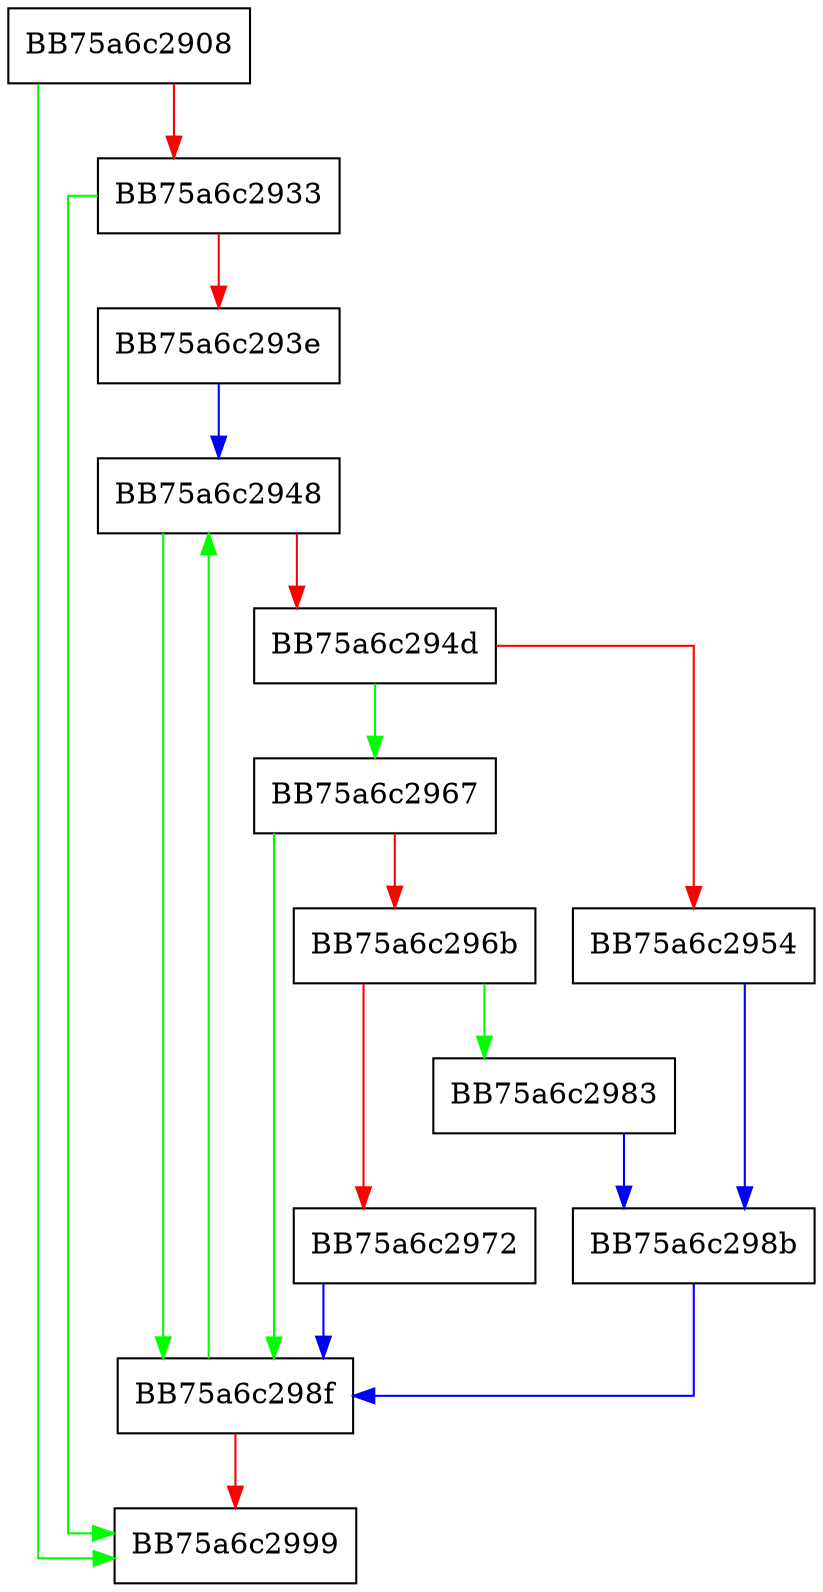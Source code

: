 digraph translateColumnToCopy {
  node [shape="box"];
  graph [splines=ortho];
  BB75a6c2908 -> BB75a6c2999 [color="green"];
  BB75a6c2908 -> BB75a6c2933 [color="red"];
  BB75a6c2933 -> BB75a6c2999 [color="green"];
  BB75a6c2933 -> BB75a6c293e [color="red"];
  BB75a6c293e -> BB75a6c2948 [color="blue"];
  BB75a6c2948 -> BB75a6c298f [color="green"];
  BB75a6c2948 -> BB75a6c294d [color="red"];
  BB75a6c294d -> BB75a6c2967 [color="green"];
  BB75a6c294d -> BB75a6c2954 [color="red"];
  BB75a6c2954 -> BB75a6c298b [color="blue"];
  BB75a6c2967 -> BB75a6c298f [color="green"];
  BB75a6c2967 -> BB75a6c296b [color="red"];
  BB75a6c296b -> BB75a6c2983 [color="green"];
  BB75a6c296b -> BB75a6c2972 [color="red"];
  BB75a6c2972 -> BB75a6c298f [color="blue"];
  BB75a6c2983 -> BB75a6c298b [color="blue"];
  BB75a6c298b -> BB75a6c298f [color="blue"];
  BB75a6c298f -> BB75a6c2948 [color="green"];
  BB75a6c298f -> BB75a6c2999 [color="red"];
}